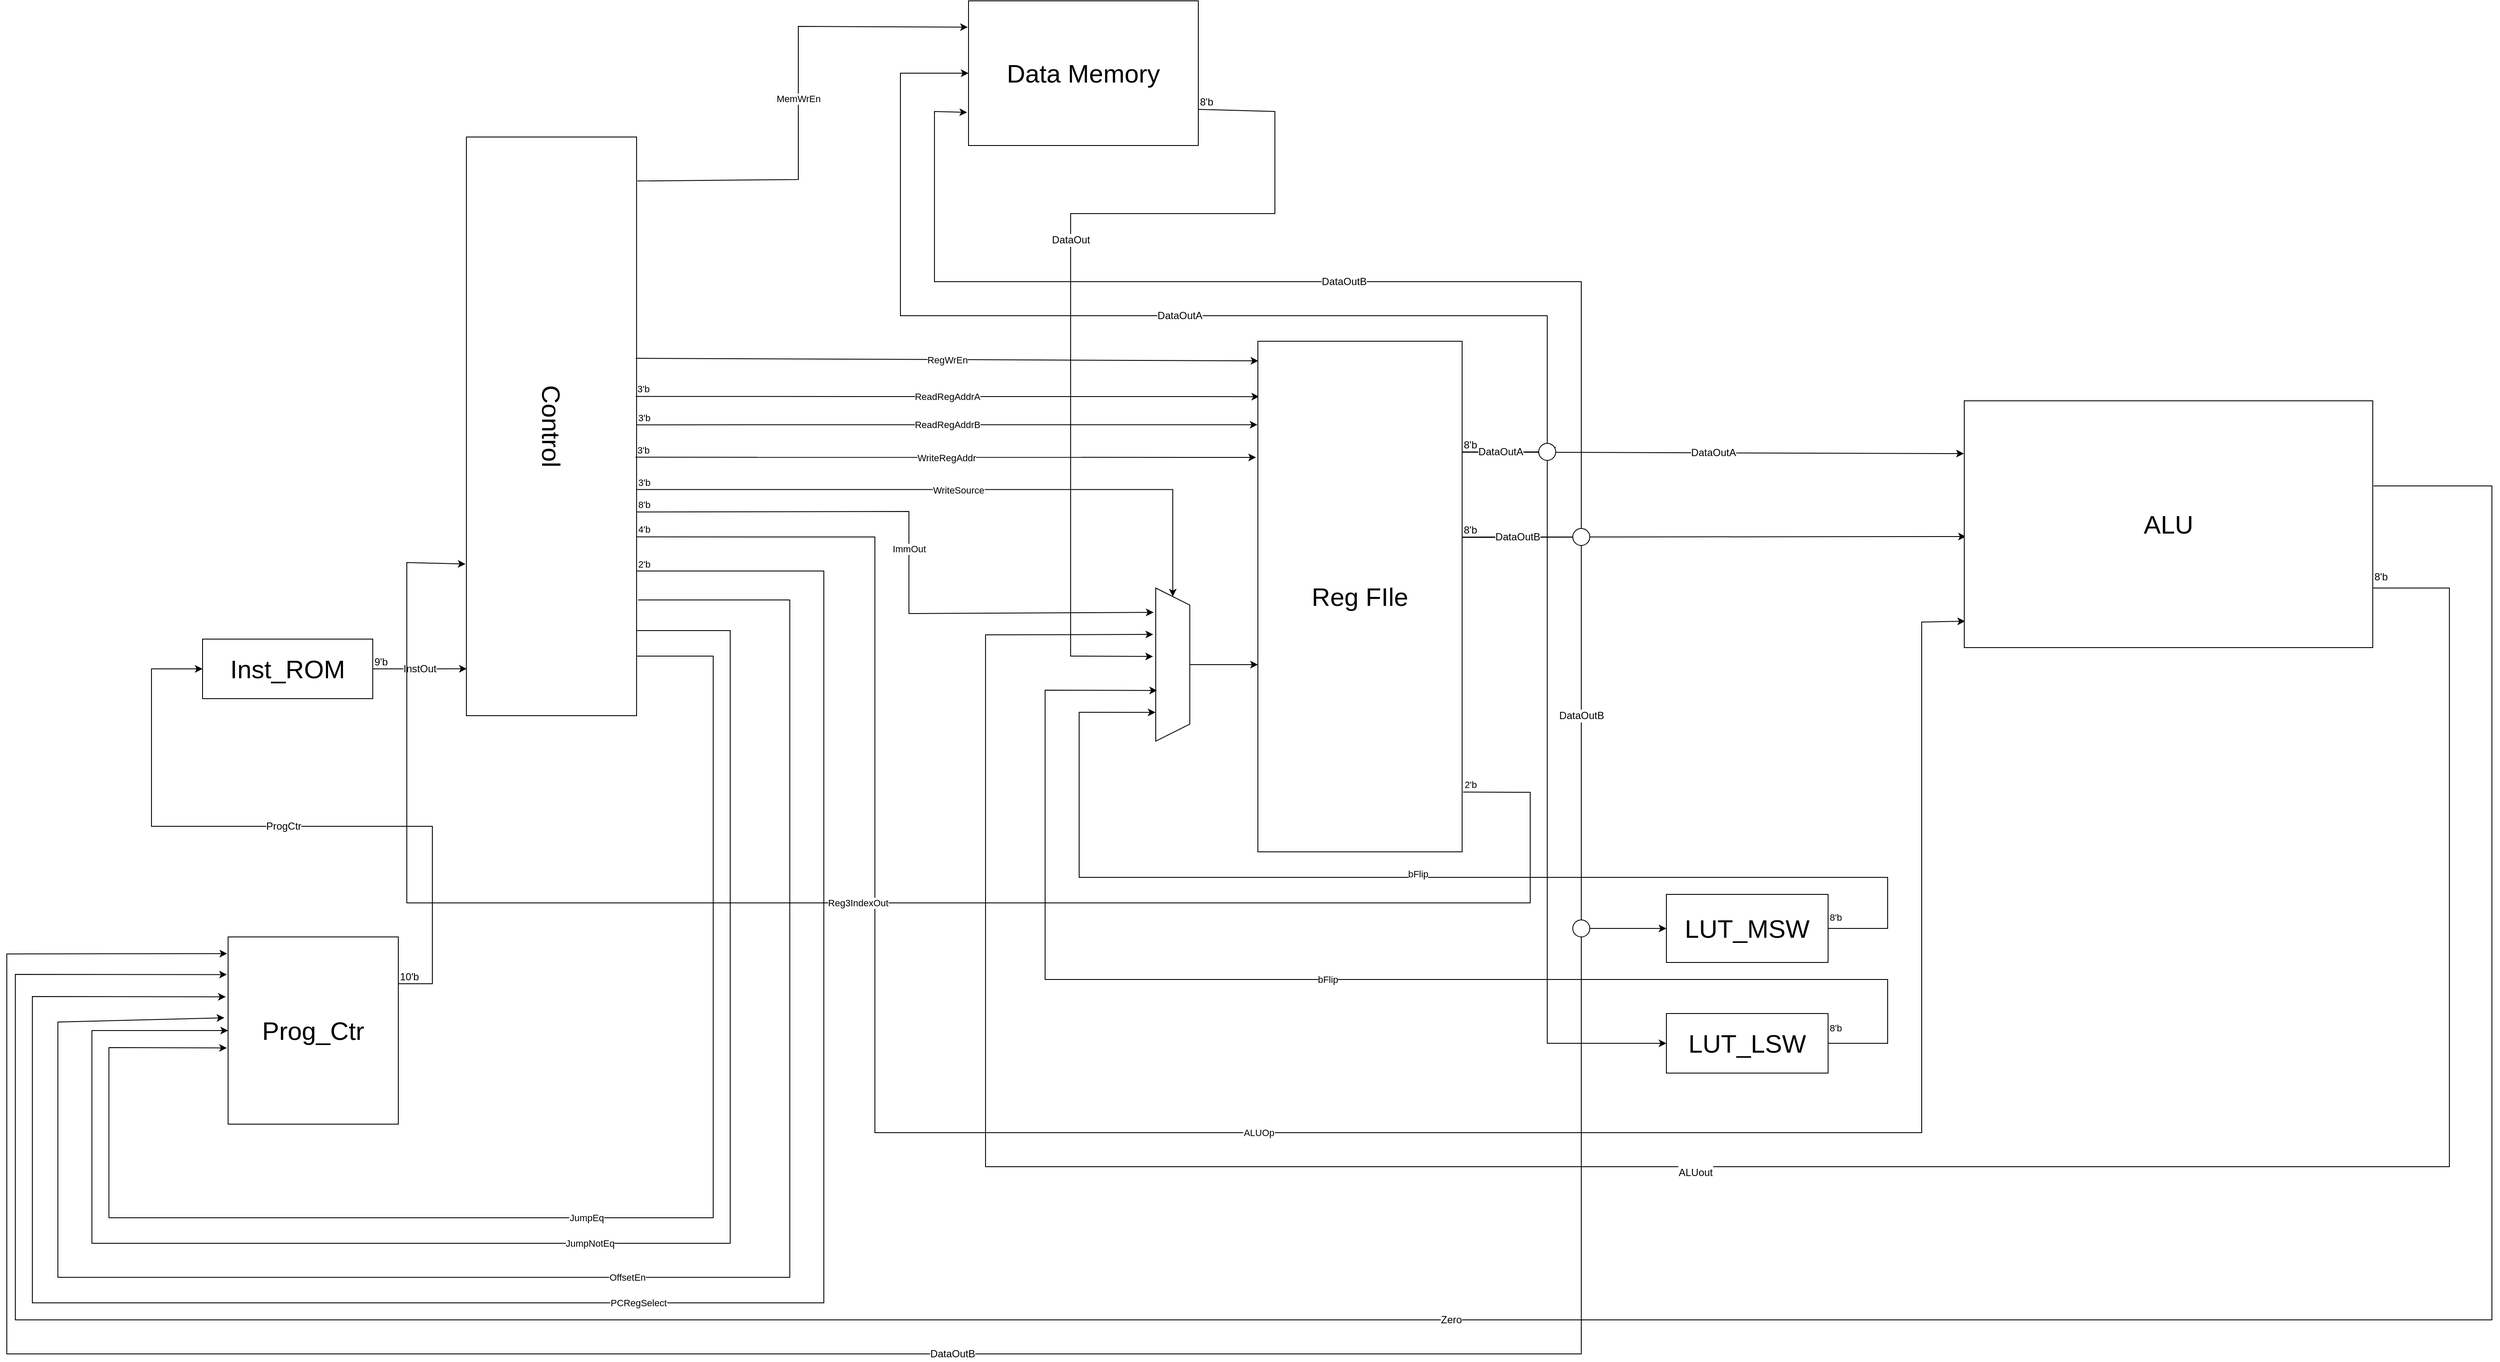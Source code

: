 <mxfile>
    <diagram id="8LUtqMyP6PqjKQgSo8ol" name="Page-1">
        <mxGraphModel dx="1242" dy="1215" grid="1" gridSize="10" guides="1" tooltips="1" connect="1" arrows="1" fold="1" page="1" pageScale="1.8" pageWidth="1700" pageHeight="1100" math="0" shadow="0">
            <root>
                <mxCell id="0"/>
                <mxCell id="1" parent="0"/>
                <mxCell id="184" value="" style="endArrow=classic;html=1;fontSize=12;exitX=1.002;exitY=0.284;exitDx=0;exitDy=0;exitPerimeter=0;rounded=0;entryX=-0.005;entryY=0.089;entryDx=0;entryDy=0;entryPerimeter=0;" parent="1" target="90" edge="1">
                    <mxGeometry relative="1" as="geometry">
                        <mxPoint x="1750" y="680.4" as="sourcePoint"/>
                        <mxPoint x="40" y="1130" as="targetPoint"/>
                        <Array as="points">
                            <mxPoint x="1890" y="680"/>
                            <mxPoint x="1890" y="1140"/>
                            <mxPoint x="1890" y="1640"/>
                            <mxPoint x="40" y="1640"/>
                            <mxPoint x="40" y="1170"/>
                        </Array>
                    </mxGeometry>
                </mxCell>
                <mxCell id="185" value="DataOutB" style="edgeLabel;resizable=0;html=1;align=center;verticalAlign=middle;fontSize=12;rounded=0;" parent="184" connectable="0" vertex="1">
                    <mxGeometry relative="1" as="geometry"/>
                </mxCell>
                <mxCell id="186" value="8'b" style="edgeLabel;resizable=0;html=1;align=left;verticalAlign=bottom;fontSize=12;rounded=0;" parent="184" connectable="0" vertex="1">
                    <mxGeometry x="-1" relative="1" as="geometry"/>
                </mxCell>
                <mxCell id="37" value="" style="endArrow=classic;html=1;exitX=0.044;exitY=0;exitDx=0;exitDy=0;exitPerimeter=0;entryX=-0.007;entryY=0.593;entryDx=0;entryDy=0;entryPerimeter=0;rounded=0;" parent="1" target="90" edge="1">
                    <mxGeometry relative="1" as="geometry">
                        <mxPoint x="780" y="820" as="sourcePoint"/>
                        <mxPoint x="110" y="1250" as="targetPoint"/>
                        <Array as="points">
                            <mxPoint x="870" y="820"/>
                            <mxPoint x="870" y="1480"/>
                            <mxPoint x="160" y="1480"/>
                            <mxPoint x="160" y="1280"/>
                        </Array>
                    </mxGeometry>
                </mxCell>
                <object label="JumpEq" id="38">
                    <mxCell style="edgeLabel;resizable=0;align=center;verticalAlign=middle;html=1;rounded=0;" parent="37" connectable="0" vertex="1">
                        <mxGeometry relative="1" as="geometry"/>
                    </mxCell>
                </object>
                <mxCell id="39" value="&lt;font style=&quot;font-size: 30px&quot;&gt;Control&lt;/font&gt;" style="rounded=0;whiteSpace=wrap;html=1;rotation=90;" parent="1" vertex="1">
                    <mxGeometry x="340" y="450" width="680" height="200" as="geometry"/>
                </mxCell>
                <mxCell id="40" value="" style="endArrow=classic;html=1;exitX=0.853;exitY=0;exitDx=0;exitDy=0;exitPerimeter=0;entryX=0;entryY=0.5;entryDx=0;entryDy=0;rounded=0;" parent="1" source="39" target="90" edge="1">
                    <mxGeometry relative="1" as="geometry">
                        <mxPoint x="800" y="790" as="sourcePoint"/>
                        <mxPoint x="100" y="1190" as="targetPoint"/>
                        <Array as="points">
                            <mxPoint x="890" y="790"/>
                            <mxPoint x="890" y="1510"/>
                            <mxPoint x="140" y="1510"/>
                            <mxPoint x="140" y="1260"/>
                        </Array>
                    </mxGeometry>
                </mxCell>
                <object label="JumpNotEq" id="41">
                    <mxCell style="edgeLabel;resizable=0;align=center;verticalAlign=middle;html=1;rounded=0;" parent="40" connectable="0" vertex="1">
                        <mxGeometry relative="1" as="geometry">
                            <mxPoint as="offset"/>
                        </mxGeometry>
                    </mxCell>
                </object>
                <mxCell id="44" value="" style="endArrow=classic;html=1;exitX=0.076;exitY=-0.005;exitDx=0;exitDy=0;exitPerimeter=0;rounded=0;entryX=-0.003;entryY=0.182;entryDx=0;entryDy=0;entryPerimeter=0;" parent="1" source="39" target="112" edge="1">
                    <mxGeometry relative="1" as="geometry">
                        <mxPoint x="800" y="300" as="sourcePoint"/>
                        <mxPoint x="970" y="30" as="targetPoint"/>
                        <Array as="points">
                            <mxPoint x="970" y="260"/>
                            <mxPoint x="970" y="80"/>
                        </Array>
                    </mxGeometry>
                </mxCell>
                <object label="MemWrEn" id="45">
                    <mxCell style="edgeLabel;resizable=0;align=center;verticalAlign=middle;html=1;rounded=0;" parent="44" connectable="0" vertex="1">
                        <mxGeometry relative="1" as="geometry"/>
                    </mxCell>
                </object>
                <mxCell id="52" value="" style="endArrow=classic;html=1;exitX=0.75;exitY=0;exitDx=0;exitDy=0;entryX=0;entryY=0.5;entryDx=0;entryDy=0;rounded=0;" parent="1" target="68" edge="1">
                    <mxGeometry relative="1" as="geometry">
                        <mxPoint x="780" y="624.28" as="sourcePoint"/>
                        <mxPoint x="1410" y="684.28" as="targetPoint"/>
                        <Array as="points">
                            <mxPoint x="1410" y="624.28"/>
                        </Array>
                    </mxGeometry>
                </mxCell>
                <mxCell id="53" value="WriteSource" style="edgeLabel;resizable=0;html=1;align=center;verticalAlign=middle;rounded=0;" parent="52" connectable="0" vertex="1">
                    <mxGeometry relative="1" as="geometry"/>
                </mxCell>
                <mxCell id="54" value="3'b" style="edgeLabel;resizable=0;html=1;align=left;verticalAlign=bottom;rounded=0;" parent="52" connectable="0" vertex="1">
                    <mxGeometry x="-1" relative="1" as="geometry"/>
                </mxCell>
                <mxCell id="55" value="" style="endArrow=classic;html=1;exitX=0.545;exitY=0.005;exitDx=0;exitDy=0;exitPerimeter=0;entryX=0.006;entryY=0.218;entryDx=0;entryDy=0;entryPerimeter=0;rounded=0;" parent="1" edge="1">
                    <mxGeometry relative="1" as="geometry">
                        <mxPoint x="779" y="514.88" as="sourcePoint"/>
                        <mxPoint x="1511.44" y="515.08" as="targetPoint"/>
                    </mxGeometry>
                </mxCell>
                <mxCell id="56" value="ReadRegAddrA" style="edgeLabel;resizable=0;html=1;align=center;verticalAlign=middle;rounded=0;" parent="55" connectable="0" vertex="1">
                    <mxGeometry relative="1" as="geometry"/>
                </mxCell>
                <mxCell id="57" value="3'b" style="edgeLabel;resizable=0;html=1;align=left;verticalAlign=bottom;rounded=0;" parent="55" connectable="0" vertex="1">
                    <mxGeometry x="-1" relative="1" as="geometry"/>
                </mxCell>
                <mxCell id="58" value="" style="endArrow=classic;html=1;exitX=0.594;exitY=0.002;exitDx=0;exitDy=0;exitPerimeter=0;entryX=-0.002;entryY=0.273;entryDx=0;entryDy=0;entryPerimeter=0;rounded=0;" parent="1" edge="1">
                    <mxGeometry relative="1" as="geometry">
                        <mxPoint x="779.6" y="548.2" as="sourcePoint"/>
                        <mxPoint x="1509.52" y="548.08" as="targetPoint"/>
                    </mxGeometry>
                </mxCell>
                <mxCell id="59" value="ReadRegAddrB" style="edgeLabel;resizable=0;html=1;align=center;verticalAlign=middle;rounded=0;" parent="58" connectable="0" vertex="1">
                    <mxGeometry relative="1" as="geometry"/>
                </mxCell>
                <mxCell id="60" value="3'b" style="edgeLabel;resizable=0;html=1;align=left;verticalAlign=bottom;rounded=0;" parent="58" connectable="0" vertex="1">
                    <mxGeometry x="-1" relative="1" as="geometry"/>
                </mxCell>
                <mxCell id="61" value="" style="endArrow=classic;html=1;exitX=0.65;exitY=0.006;exitDx=0;exitDy=0;exitPerimeter=0;entryX=-0.009;entryY=0.337;entryDx=0;entryDy=0;entryPerimeter=0;rounded=0;" parent="1" edge="1">
                    <mxGeometry relative="1" as="geometry">
                        <mxPoint x="778.8" y="586.28" as="sourcePoint"/>
                        <mxPoint x="1507.84" y="586.48" as="targetPoint"/>
                    </mxGeometry>
                </mxCell>
                <mxCell id="62" value="WriteRegAddr" style="edgeLabel;resizable=0;html=1;align=center;verticalAlign=middle;rounded=0;" parent="61" connectable="0" vertex="1">
                    <mxGeometry relative="1" as="geometry">
                        <mxPoint as="offset"/>
                    </mxGeometry>
                </mxCell>
                <mxCell id="63" value="3'b" style="edgeLabel;resizable=0;html=1;align=left;verticalAlign=bottom;rounded=0;" parent="61" connectable="0" vertex="1">
                    <mxGeometry x="-1" relative="1" as="geometry"/>
                </mxCell>
                <mxCell id="64" value="" style="endArrow=classic;html=1;exitX=0.691;exitY=0;exitDx=0;exitDy=0;rounded=0;entryX=0.002;entryY=0.893;entryDx=0;entryDy=0;entryPerimeter=0;exitPerimeter=0;" parent="1" source="39" target="173" edge="1">
                    <mxGeometry relative="1" as="geometry">
                        <mxPoint x="800" y="720" as="sourcePoint"/>
                        <mxPoint x="2290" y="740" as="targetPoint"/>
                        <Array as="points">
                            <mxPoint x="1060" y="680"/>
                            <mxPoint x="1060" y="1380"/>
                            <mxPoint x="2290" y="1380"/>
                            <mxPoint x="2290" y="780"/>
                        </Array>
                    </mxGeometry>
                </mxCell>
                <mxCell id="65" value="ALUOp" style="edgeLabel;resizable=0;html=1;align=center;verticalAlign=middle;rounded=0;" parent="64" connectable="0" vertex="1">
                    <mxGeometry relative="1" as="geometry"/>
                </mxCell>
                <mxCell id="66" value="4'b" style="edgeLabel;resizable=0;html=1;align=left;verticalAlign=bottom;rounded=0;" parent="64" connectable="0" vertex="1">
                    <mxGeometry x="-1" relative="1" as="geometry"/>
                </mxCell>
                <mxCell id="67" value="&lt;font style=&quot;font-size: 30px&quot;&gt;Reg FIle&lt;/font&gt;" style="rounded=0;whiteSpace=wrap;html=1;" parent="1" vertex="1">
                    <mxGeometry x="1510" y="450" width="240" height="600" as="geometry"/>
                </mxCell>
                <mxCell id="69" style="edgeStyle=none;html=1;fontSize=30;rounded=0;" parent="1" source="68" edge="1">
                    <mxGeometry relative="1" as="geometry">
                        <mxPoint x="1510" y="830" as="targetPoint"/>
                    </mxGeometry>
                </mxCell>
                <mxCell id="68" value="" style="shape=trapezoid;perimeter=trapezoidPerimeter;whiteSpace=wrap;html=1;fixedSize=1;fontSize=30;rotation=90;rounded=0;" parent="1" vertex="1">
                    <mxGeometry x="1320" y="810" width="180" height="40" as="geometry"/>
                </mxCell>
                <mxCell id="71" value="" style="endArrow=classic;html=1;exitX=0.479;exitY=0.005;exitDx=0;exitDy=0;exitPerimeter=0;entryX=0.002;entryY=0.148;entryDx=0;entryDy=0;entryPerimeter=0;rounded=0;" parent="1" edge="1">
                    <mxGeometry relative="1" as="geometry">
                        <mxPoint x="779" y="470" as="sourcePoint"/>
                        <mxPoint x="1510.48" y="473.08" as="targetPoint"/>
                    </mxGeometry>
                </mxCell>
                <object label="RegWrEn" id="72">
                    <mxCell style="edgeLabel;resizable=0;align=center;verticalAlign=middle;html=1;rounded=0;" parent="71" connectable="0" vertex="1">
                        <mxGeometry relative="1" as="geometry"/>
                    </mxCell>
                </object>
                <mxCell id="73" value="LUT_LSW" style="rounded=0;whiteSpace=wrap;html=1;fontSize=30;" parent="1" vertex="1">
                    <mxGeometry x="1990" y="1240" width="190" height="70" as="geometry"/>
                </mxCell>
                <mxCell id="74" value="LUT_MSW" style="rounded=0;whiteSpace=wrap;html=1;fontSize=30;" parent="1" vertex="1">
                    <mxGeometry x="1990" y="1100" width="190" height="80" as="geometry"/>
                </mxCell>
                <mxCell id="80" value="" style="endArrow=classic;html=1;fontSize=30;entryX=0.812;entryY=1.007;entryDx=0;entryDy=0;entryPerimeter=0;rounded=0;exitX=1;exitY=0.5;exitDx=0;exitDy=0;" parent="1" source="74" target="68" edge="1">
                    <mxGeometry relative="1" as="geometry">
                        <mxPoint x="2220" y="1140" as="sourcePoint"/>
                        <mxPoint x="960" y="810" as="targetPoint"/>
                        <Array as="points">
                            <mxPoint x="2250" y="1140"/>
                            <mxPoint x="2250" y="1080"/>
                            <mxPoint x="1300" y="1080"/>
                            <mxPoint x="1300" y="886"/>
                        </Array>
                    </mxGeometry>
                </mxCell>
                <mxCell id="81" value="bFlip" style="edgeLabel;resizable=0;html=1;align=center;verticalAlign=middle;fontSize=11;rotation=0;rounded=0;" parent="80" connectable="0" vertex="1">
                    <mxGeometry relative="1" as="geometry">
                        <mxPoint y="-4" as="offset"/>
                    </mxGeometry>
                </mxCell>
                <mxCell id="82" value="&lt;font style=&quot;font-size: 11px&quot;&gt;8'b&lt;/font&gt;" style="edgeLabel;resizable=0;html=1;align=left;verticalAlign=bottom;fontSize=30;rounded=0;" parent="80" connectable="0" vertex="1">
                    <mxGeometry x="-1" relative="1" as="geometry">
                        <mxPoint as="offset"/>
                    </mxGeometry>
                </mxCell>
                <mxCell id="83" value="" style="endArrow=classic;html=1;fontSize=30;entryX=0.669;entryY=0.962;entryDx=0;entryDy=0;entryPerimeter=0;rounded=0;exitX=1;exitY=0.5;exitDx=0;exitDy=0;" parent="1" source="73" target="68" edge="1">
                    <mxGeometry relative="1" as="geometry">
                        <mxPoint x="2240" y="1280" as="sourcePoint"/>
                        <mxPoint x="946" y="1111" as="targetPoint"/>
                        <Array as="points">
                            <mxPoint x="2250" y="1275"/>
                            <mxPoint x="2250" y="1200"/>
                            <mxPoint x="1260" y="1200"/>
                            <mxPoint x="1260" y="860"/>
                        </Array>
                    </mxGeometry>
                </mxCell>
                <mxCell id="84" value="bFlip" style="edgeLabel;resizable=0;html=1;align=center;verticalAlign=middle;fontSize=11;rounded=0;" parent="83" connectable="0" vertex="1">
                    <mxGeometry relative="1" as="geometry"/>
                </mxCell>
                <mxCell id="85" value="&lt;font style=&quot;font-size: 11px&quot;&gt;8'b&lt;/font&gt;" style="edgeLabel;resizable=0;html=1;align=left;verticalAlign=bottom;fontSize=30;rounded=0;" parent="83" connectable="0" vertex="1">
                    <mxGeometry x="-1" relative="1" as="geometry">
                        <mxPoint y="-5" as="offset"/>
                    </mxGeometry>
                </mxCell>
                <mxCell id="90" value="&lt;font style=&quot;font-size: 30px&quot;&gt;Prog_Ctr&lt;/font&gt;" style="rounded=0;whiteSpace=wrap;html=1;fontSize=11;" parent="1" vertex="1">
                    <mxGeometry x="300" y="1150" width="200" height="220" as="geometry"/>
                </mxCell>
                <mxCell id="91" value="Inst_ROM" style="rounded=0;whiteSpace=wrap;html=1;fontSize=30;" parent="1" vertex="1">
                    <mxGeometry x="270" y="800" width="200" height="70" as="geometry"/>
                </mxCell>
                <mxCell id="97" value="" style="endArrow=classic;html=1;fontSize=12;exitX=1;exitY=0.5;exitDx=0;exitDy=0;entryX=0.919;entryY=0.998;entryDx=0;entryDy=0;entryPerimeter=0;rounded=0;" parent="1" source="91" target="39" edge="1">
                    <mxGeometry relative="1" as="geometry">
                        <mxPoint x="300" y="490" as="sourcePoint"/>
                        <mxPoint x="460" y="490" as="targetPoint"/>
                    </mxGeometry>
                </mxCell>
                <mxCell id="98" value="InstOut" style="edgeLabel;resizable=0;html=1;align=center;verticalAlign=middle;fontSize=12;rounded=0;" parent="97" connectable="0" vertex="1">
                    <mxGeometry relative="1" as="geometry"/>
                </mxCell>
                <mxCell id="99" value="9'b" style="edgeLabel;resizable=0;html=1;align=left;verticalAlign=bottom;fontSize=12;rounded=0;" parent="97" connectable="0" vertex="1">
                    <mxGeometry x="-1" relative="1" as="geometry"/>
                </mxCell>
                <mxCell id="100" value="" style="endArrow=classic;html=1;fontSize=12;exitX=1;exitY=0.25;exitDx=0;exitDy=0;entryX=0;entryY=0.5;entryDx=0;entryDy=0;rounded=0;" parent="1" source="90" target="91" edge="1">
                    <mxGeometry relative="1" as="geometry">
                        <mxPoint x="530" y="1179.6" as="sourcePoint"/>
                        <mxPoint x="210" y="810" as="targetPoint"/>
                        <Array as="points">
                            <mxPoint x="540" y="1205"/>
                            <mxPoint x="540" y="1020"/>
                            <mxPoint x="210" y="1020"/>
                            <mxPoint x="210" y="835"/>
                        </Array>
                    </mxGeometry>
                </mxCell>
                <mxCell id="101" value="ProgCtr" style="edgeLabel;resizable=0;html=1;align=center;verticalAlign=middle;fontSize=12;rounded=0;" parent="100" connectable="0" vertex="1">
                    <mxGeometry relative="1" as="geometry"/>
                </mxCell>
                <mxCell id="102" value="10'b" style="edgeLabel;resizable=0;html=1;align=left;verticalAlign=bottom;fontSize=12;rounded=0;" parent="100" connectable="0" vertex="1">
                    <mxGeometry x="-1" relative="1" as="geometry"/>
                </mxCell>
                <mxCell id="105" value="" style="endArrow=classic;html=1;exitX=0.75;exitY=0;exitDx=0;exitDy=0;entryX=-0.014;entryY=0.32;entryDx=0;entryDy=0;rounded=0;entryPerimeter=0;" parent="1" source="39" target="90" edge="1">
                    <mxGeometry relative="1" as="geometry">
                        <mxPoint x="650" y="1000.0" as="sourcePoint"/>
                        <mxPoint x="120" y="1180" as="targetPoint"/>
                        <Array as="points">
                            <mxPoint x="1000" y="720"/>
                            <mxPoint x="1000" y="1580"/>
                            <mxPoint x="70" y="1580"/>
                            <mxPoint x="70" y="1220"/>
                        </Array>
                    </mxGeometry>
                </mxCell>
                <mxCell id="106" value="PCRegSelect" style="edgeLabel;resizable=0;html=1;align=center;verticalAlign=middle;rounded=0;" parent="105" connectable="0" vertex="1">
                    <mxGeometry relative="1" as="geometry">
                        <mxPoint as="offset"/>
                    </mxGeometry>
                </mxCell>
                <mxCell id="107" value="2'b" style="edgeLabel;resizable=0;html=1;align=left;verticalAlign=bottom;rounded=0;" parent="105" connectable="0" vertex="1">
                    <mxGeometry x="-1" relative="1" as="geometry"/>
                </mxCell>
                <mxCell id="112" value="Data Memory" style="rounded=0;whiteSpace=wrap;html=1;fontSize=30;" parent="1" vertex="1">
                    <mxGeometry x="1170" y="50" width="270" height="170" as="geometry"/>
                </mxCell>
                <mxCell id="128" value="" style="endArrow=classic;html=1;fontSize=12;exitX=1.002;exitY=0.284;exitDx=0;exitDy=0;exitPerimeter=0;entryX=-0.006;entryY=0.771;entryDx=0;entryDy=0;entryPerimeter=0;rounded=0;" parent="1" target="112" edge="1">
                    <mxGeometry relative="1" as="geometry">
                        <mxPoint x="1750" y="680.4" as="sourcePoint"/>
                        <mxPoint x="1180" y="170" as="targetPoint"/>
                        <Array as="points">
                            <mxPoint x="1810" y="680"/>
                            <mxPoint x="1890" y="680"/>
                            <mxPoint x="1890" y="380"/>
                            <mxPoint x="1130" y="380"/>
                            <mxPoint x="1130" y="180"/>
                        </Array>
                    </mxGeometry>
                </mxCell>
                <mxCell id="129" value="DataOutB" style="edgeLabel;resizable=0;html=1;align=center;verticalAlign=middle;fontSize=12;rounded=0;" parent="128" connectable="0" vertex="1">
                    <mxGeometry relative="1" as="geometry"/>
                </mxCell>
                <mxCell id="130" value="8'b" style="edgeLabel;resizable=0;html=1;align=left;verticalAlign=bottom;fontSize=12;rounded=0;" parent="128" connectable="0" vertex="1">
                    <mxGeometry x="-1" relative="1" as="geometry"/>
                </mxCell>
                <mxCell id="133" value="" style="endArrow=classic;html=1;fontSize=12;exitX=1;exitY=0.217;exitDx=0;exitDy=0;exitPerimeter=0;rounded=0;entryX=0;entryY=0.5;entryDx=0;entryDy=0;" parent="1" source="67" target="112" edge="1">
                    <mxGeometry relative="1" as="geometry">
                        <mxPoint x="1790" y="570.4" as="sourcePoint"/>
                        <mxPoint x="1090" y="60" as="targetPoint"/>
                        <Array as="points">
                            <mxPoint x="1850" y="580"/>
                            <mxPoint x="1850" y="420"/>
                            <mxPoint x="1090" y="420"/>
                            <mxPoint x="1090" y="135"/>
                        </Array>
                    </mxGeometry>
                </mxCell>
                <mxCell id="134" value="DataOutA" style="edgeLabel;resizable=0;html=1;align=center;verticalAlign=middle;fontSize=12;rounded=0;" parent="133" connectable="0" vertex="1">
                    <mxGeometry relative="1" as="geometry"/>
                </mxCell>
                <mxCell id="135" value="8'b" style="edgeLabel;resizable=0;html=1;align=left;verticalAlign=bottom;fontSize=12;rounded=0;" parent="133" connectable="0" vertex="1">
                    <mxGeometry x="-1" relative="1" as="geometry"/>
                </mxCell>
                <mxCell id="139" value="" style="endArrow=classic;html=1;rounded=0;labelBackgroundColor=default;fontFamily=Helvetica;fontSize=12;fontColor=default;strokeColor=default;shape=connector;exitX=1;exitY=0.75;exitDx=0;exitDy=0;entryX=0.447;entryY=1.08;entryDx=0;entryDy=0;entryPerimeter=0;" parent="1" source="112" target="68" edge="1">
                    <mxGeometry relative="1" as="geometry">
                        <mxPoint x="1440" y="180" as="sourcePoint"/>
                        <mxPoint x="1290" y="870" as="targetPoint"/>
                        <Array as="points">
                            <mxPoint x="1530" y="180"/>
                            <mxPoint x="1530" y="300"/>
                            <mxPoint x="1290" y="300"/>
                            <mxPoint x="1290" y="820"/>
                        </Array>
                    </mxGeometry>
                </mxCell>
                <mxCell id="140" value="DataOut" style="edgeLabel;resizable=0;html=1;align=center;verticalAlign=middle;fontFamily=Helvetica;fontSize=12;fontColor=default;rounded=0;" parent="139" connectable="0" vertex="1">
                    <mxGeometry relative="1" as="geometry">
                        <mxPoint y="-53" as="offset"/>
                    </mxGeometry>
                </mxCell>
                <mxCell id="141" value="8'b" style="edgeLabel;resizable=0;html=1;align=left;verticalAlign=bottom;fontFamily=Helvetica;fontSize=12;fontColor=default;rounded=0;" parent="139" connectable="0" vertex="1">
                    <mxGeometry x="-1" relative="1" as="geometry"/>
                </mxCell>
                <mxCell id="145" value="" style="endArrow=classic;html=1;fontSize=12;exitX=1;exitY=0.5;exitDx=0;exitDy=0;startArrow=none;entryX=0.004;entryY=0.55;entryDx=0;entryDy=0;entryPerimeter=0;rounded=0;" parent="1" source="165" target="173" edge="1">
                    <mxGeometry relative="1" as="geometry">
                        <mxPoint x="1750" y="680.4" as="sourcePoint"/>
                        <mxPoint x="2090" y="680" as="targetPoint"/>
                    </mxGeometry>
                </mxCell>
                <mxCell id="151" value="" style="endArrow=classic;html=1;fontSize=12;exitX=1;exitY=0.217;exitDx=0;exitDy=0;exitPerimeter=0;rounded=0;entryX=-0.001;entryY=0.214;entryDx=0;entryDy=0;entryPerimeter=0;" parent="1" source="67" target="173" edge="1">
                    <mxGeometry relative="1" as="geometry">
                        <mxPoint x="1750" y="580.2" as="sourcePoint"/>
                        <mxPoint x="2170" y="580" as="targetPoint"/>
                    </mxGeometry>
                </mxCell>
                <mxCell id="152" value="DataOutA" style="edgeLabel;resizable=0;html=1;align=center;verticalAlign=middle;fontSize=12;rounded=0;" parent="151" connectable="0" vertex="1">
                    <mxGeometry relative="1" as="geometry"/>
                </mxCell>
                <mxCell id="153" value="8'b" style="edgeLabel;resizable=0;html=1;align=left;verticalAlign=bottom;fontSize=12;rounded=0;" parent="151" connectable="0" vertex="1">
                    <mxGeometry x="-1" relative="1" as="geometry"/>
                </mxCell>
                <mxCell id="159" value="" style="endArrow=classic;html=1;fontSize=12;exitX=1.002;exitY=0.284;exitDx=0;exitDy=0;exitPerimeter=0;entryX=0;entryY=0.5;entryDx=0;entryDy=0;rounded=0;" parent="1" target="74" edge="1">
                    <mxGeometry relative="1" as="geometry">
                        <mxPoint x="1750" y="680.4" as="sourcePoint"/>
                        <mxPoint x="1890" y="1180" as="targetPoint"/>
                        <Array as="points">
                            <mxPoint x="1890" y="680"/>
                            <mxPoint x="1890" y="1140"/>
                        </Array>
                    </mxGeometry>
                </mxCell>
                <mxCell id="160" value="DataOutB" style="edgeLabel;resizable=0;html=1;align=center;verticalAlign=middle;fontSize=12;rounded=0;" parent="159" connectable="0" vertex="1">
                    <mxGeometry relative="1" as="geometry"/>
                </mxCell>
                <mxCell id="161" value="8'b" style="edgeLabel;resizable=0;html=1;align=left;verticalAlign=bottom;fontSize=12;rounded=0;" parent="159" connectable="0" vertex="1">
                    <mxGeometry x="-1" relative="1" as="geometry"/>
                </mxCell>
                <mxCell id="162" value="" style="endArrow=classic;html=1;fontSize=12;exitX=1;exitY=0.217;exitDx=0;exitDy=0;exitPerimeter=0;rounded=0;entryX=0;entryY=0.5;entryDx=0;entryDy=0;startArrow=none;" parent="1" source="169" target="73" edge="1">
                    <mxGeometry relative="1" as="geometry">
                        <mxPoint x="1750" y="580.2" as="sourcePoint"/>
                        <mxPoint x="1850" y="1340" as="targetPoint"/>
                        <Array as="points">
                            <mxPoint x="1850" y="580"/>
                            <mxPoint x="1850" y="1275"/>
                        </Array>
                    </mxGeometry>
                </mxCell>
                <mxCell id="166" value="" style="endArrow=none;html=1;fontSize=12;exitX=1.002;exitY=0.284;exitDx=0;exitDy=0;exitPerimeter=0;rounded=0;" parent="1" target="165" edge="1">
                    <mxGeometry relative="1" as="geometry">
                        <mxPoint x="1750" y="680.4" as="sourcePoint"/>
                        <mxPoint x="2090" y="680" as="targetPoint"/>
                    </mxGeometry>
                </mxCell>
                <mxCell id="167" value="DataOutB" style="edgeLabel;resizable=0;html=1;align=center;verticalAlign=middle;fontSize=12;rounded=0;" parent="166" connectable="0" vertex="1">
                    <mxGeometry relative="1" as="geometry"/>
                </mxCell>
                <mxCell id="168" value="8'b" style="edgeLabel;resizable=0;html=1;align=left;verticalAlign=bottom;fontSize=12;rounded=0;" parent="166" connectable="0" vertex="1">
                    <mxGeometry x="-1" relative="1" as="geometry"/>
                </mxCell>
                <mxCell id="169" value="" style="ellipse;whiteSpace=wrap;html=1;aspect=fixed;fontFamily=Helvetica;fontSize=12;fontColor=default;rounded=0;" parent="1" vertex="1">
                    <mxGeometry x="1840" y="570" width="20" height="20" as="geometry"/>
                </mxCell>
                <mxCell id="170" value="" style="endArrow=none;html=1;fontSize=12;exitX=1;exitY=0.217;exitDx=0;exitDy=0;exitPerimeter=0;rounded=0;entryX=0;entryY=0.5;entryDx=0;entryDy=0;" parent="1" source="67" target="169" edge="1">
                    <mxGeometry relative="1" as="geometry">
                        <mxPoint x="1750" y="580.2" as="sourcePoint"/>
                        <mxPoint x="1990" y="1275" as="targetPoint"/>
                        <Array as="points"/>
                    </mxGeometry>
                </mxCell>
                <mxCell id="171" value="DataOutA" style="edgeLabel;resizable=0;html=1;align=center;verticalAlign=middle;fontSize=12;rounded=0;" parent="170" connectable="0" vertex="1">
                    <mxGeometry relative="1" as="geometry"/>
                </mxCell>
                <mxCell id="172" value="8'b" style="edgeLabel;resizable=0;html=1;align=left;verticalAlign=bottom;fontSize=12;rounded=0;" parent="170" connectable="0" vertex="1">
                    <mxGeometry x="-1" relative="1" as="geometry"/>
                </mxCell>
                <mxCell id="165" value="" style="ellipse;whiteSpace=wrap;html=1;aspect=fixed;fontFamily=Helvetica;fontSize=12;fontColor=default;rounded=0;" parent="1" vertex="1">
                    <mxGeometry x="1880" y="670" width="20" height="20" as="geometry"/>
                </mxCell>
                <mxCell id="173" value="&lt;font style=&quot;font-size: 30px&quot;&gt;ALU&lt;/font&gt;" style="rounded=0;whiteSpace=wrap;html=1;fontFamily=Helvetica;fontSize=12;fontColor=default;" parent="1" vertex="1">
                    <mxGeometry x="2340" y="520" width="480" height="290" as="geometry"/>
                </mxCell>
                <mxCell id="176" value="" style="endArrow=classic;html=1;rounded=0;labelBackgroundColor=default;fontFamily=Helvetica;fontSize=30;fontColor=default;strokeColor=default;shape=connector;entryX=0.303;entryY=1.075;entryDx=0;entryDy=0;entryPerimeter=0;" parent="1" target="68" edge="1">
                    <mxGeometry relative="1" as="geometry">
                        <mxPoint x="2820" y="740" as="sourcePoint"/>
                        <mxPoint x="1380" y="790" as="targetPoint"/>
                        <Array as="points">
                            <mxPoint x="2910" y="740"/>
                            <mxPoint x="2910" y="1420"/>
                            <mxPoint x="1190" y="1420"/>
                            <mxPoint x="1190" y="795"/>
                        </Array>
                    </mxGeometry>
                </mxCell>
                <mxCell id="177" value="&lt;font style=&quot;font-size: 12px&quot;&gt;ALUout&lt;/font&gt;" style="edgeLabel;resizable=0;html=1;align=center;verticalAlign=middle;fontFamily=Helvetica;fontSize=30;fontColor=default;rounded=0;" parent="176" connectable="0" vertex="1">
                    <mxGeometry relative="1" as="geometry"/>
                </mxCell>
                <mxCell id="178" value="&lt;font style=&quot;font-size: 12px&quot;&gt;8'b&lt;/font&gt;" style="edgeLabel;resizable=0;html=1;align=left;verticalAlign=bottom;fontFamily=Helvetica;fontSize=30;fontColor=default;rounded=0;" parent="176" connectable="0" vertex="1">
                    <mxGeometry x="-1" relative="1" as="geometry"/>
                </mxCell>
                <mxCell id="179" value="" style="endArrow=classic;html=1;rounded=0;labelBackgroundColor=default;fontFamily=Helvetica;fontSize=12;fontColor=default;strokeColor=default;shape=connector;exitX=1.002;exitY=0.345;exitDx=0;exitDy=0;exitPerimeter=0;entryX=-0.007;entryY=0.201;entryDx=0;entryDy=0;entryPerimeter=0;" parent="1" source="173" target="90" edge="1">
                    <mxGeometry relative="1" as="geometry">
                        <mxPoint x="2890" y="620" as="sourcePoint"/>
                        <mxPoint x="40" y="1120" as="targetPoint"/>
                        <Array as="points">
                            <mxPoint x="2960" y="620"/>
                            <mxPoint x="2960" y="1600"/>
                            <mxPoint x="50" y="1600"/>
                            <mxPoint x="50" y="1194"/>
                        </Array>
                    </mxGeometry>
                </mxCell>
                <mxCell id="180" value="Zero" style="edgeLabel;resizable=0;html=1;align=center;verticalAlign=middle;fontFamily=Helvetica;fontSize=12;fontColor=default;rounded=0;" parent="179" connectable="0" vertex="1">
                    <mxGeometry relative="1" as="geometry"/>
                </mxCell>
                <mxCell id="181" value="" style="endArrow=classic;html=1;rounded=0;exitX=0.648;exitY=0.002;exitDx=0;exitDy=0;exitPerimeter=0;entryX=0.159;entryY=1.064;entryDx=0;entryDy=0;entryPerimeter=0;" parent="1" source="39" target="68" edge="1">
                    <mxGeometry relative="1" as="geometry">
                        <mxPoint x="800" y="650" as="sourcePoint"/>
                        <mxPoint x="1100" y="810" as="targetPoint"/>
                        <Array as="points">
                            <mxPoint x="1100" y="650"/>
                            <mxPoint x="1100" y="770"/>
                        </Array>
                    </mxGeometry>
                </mxCell>
                <mxCell id="182" value="ImmOut" style="edgeLabel;resizable=0;html=1;align=center;verticalAlign=middle;rounded=0;" parent="181" connectable="0" vertex="1">
                    <mxGeometry relative="1" as="geometry"/>
                </mxCell>
                <mxCell id="183" value="8'b" style="edgeLabel;resizable=0;html=1;align=left;verticalAlign=bottom;rounded=0;" parent="181" connectable="0" vertex="1">
                    <mxGeometry x="-1" relative="1" as="geometry"/>
                </mxCell>
                <mxCell id="191" value="" style="ellipse;whiteSpace=wrap;html=1;aspect=fixed;fontFamily=Helvetica;fontSize=12;fontColor=default;rounded=0;direction=south;" parent="1" vertex="1">
                    <mxGeometry x="1880" y="1130" width="20" height="20" as="geometry"/>
                </mxCell>
                <mxCell id="192" value="" style="endArrow=classic;html=1;exitX=0.8;exitY=-0.009;exitDx=0;exitDy=0;exitPerimeter=0;entryX=-0.022;entryY=0.432;entryDx=0;entryDy=0;rounded=0;entryPerimeter=0;" parent="1" source="39" target="90" edge="1">
                    <mxGeometry relative="1" as="geometry">
                        <mxPoint x="790" y="800.04" as="sourcePoint"/>
                        <mxPoint x="310.0" y="1270" as="targetPoint"/>
                        <Array as="points">
                            <mxPoint x="960" y="754"/>
                            <mxPoint x="960" y="1550"/>
                            <mxPoint x="100" y="1550"/>
                            <mxPoint x="100" y="1250"/>
                        </Array>
                    </mxGeometry>
                </mxCell>
                <object label="OffsetEn" id="193">
                    <mxCell style="edgeLabel;resizable=0;align=center;verticalAlign=middle;html=1;rounded=0;" parent="192" connectable="0" vertex="1">
                        <mxGeometry relative="1" as="geometry">
                            <mxPoint as="offset"/>
                        </mxGeometry>
                    </mxCell>
                </object>
                <mxCell id="197" value="" style="endArrow=classic;html=1;exitX=1.005;exitY=0.883;exitDx=0;exitDy=0;exitPerimeter=0;rounded=0;entryX=0.738;entryY=1.005;entryDx=0;entryDy=0;entryPerimeter=0;" edge="1" parent="1" source="67" target="39">
                    <mxGeometry relative="1" as="geometry">
                        <mxPoint x="1760" y="980.0" as="sourcePoint"/>
                        <mxPoint x="510" y="640" as="targetPoint"/>
                        <Array as="points">
                            <mxPoint x="1830" y="980"/>
                            <mxPoint x="1830" y="1110"/>
                            <mxPoint x="510" y="1110"/>
                            <mxPoint x="510" y="710"/>
                        </Array>
                    </mxGeometry>
                </mxCell>
                <mxCell id="198" value="Reg3IndexOut" style="edgeLabel;resizable=0;html=1;align=center;verticalAlign=middle;rounded=0;" connectable="0" vertex="1" parent="197">
                    <mxGeometry relative="1" as="geometry"/>
                </mxCell>
                <mxCell id="199" value="2'b" style="edgeLabel;resizable=0;html=1;align=left;verticalAlign=bottom;rounded=0;" connectable="0" vertex="1" parent="197">
                    <mxGeometry x="-1" relative="1" as="geometry"/>
                </mxCell>
            </root>
        </mxGraphModel>
    </diagram>
</mxfile>